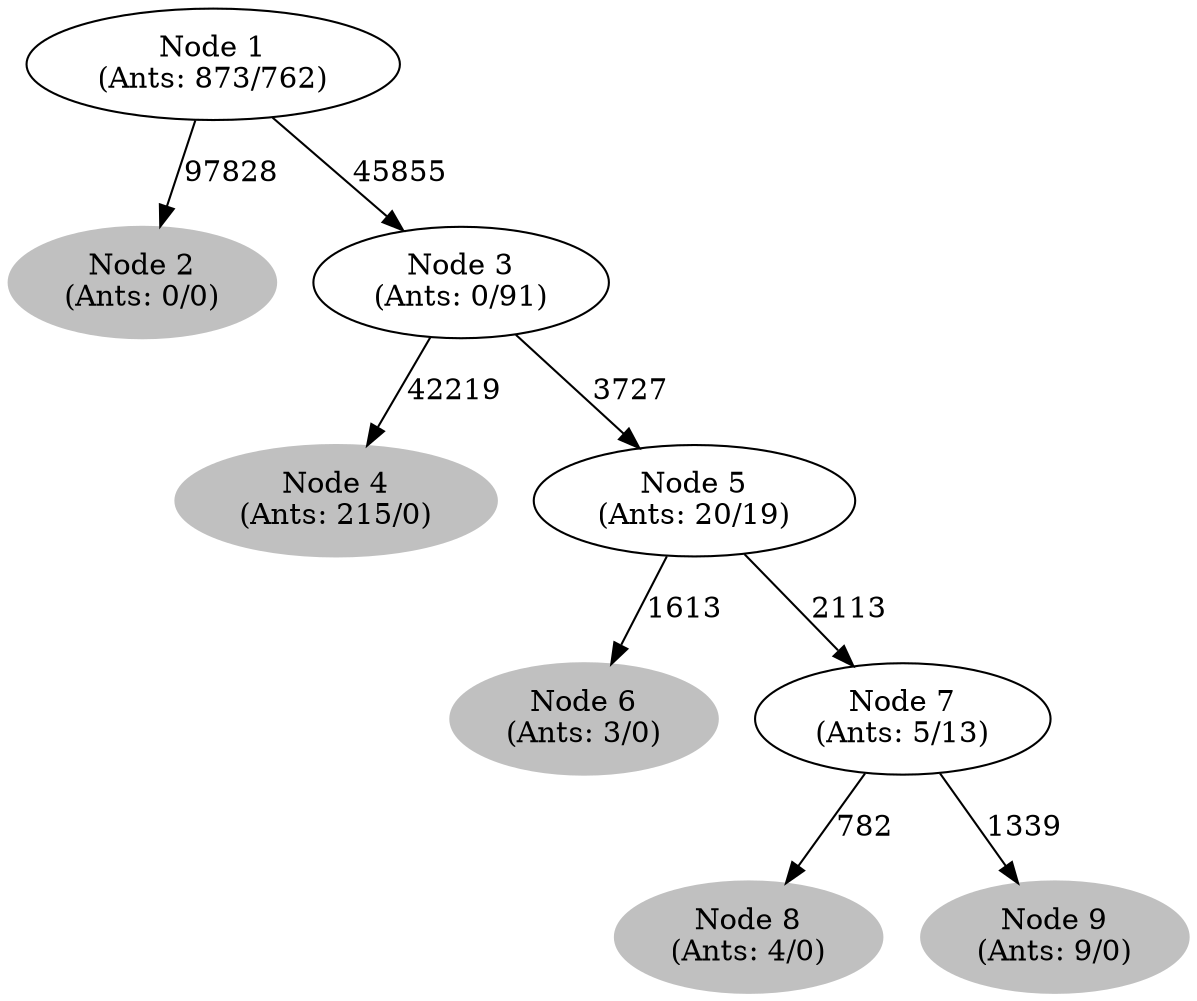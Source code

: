 digraph G {
	
	 "Node 2\n(Ants: 0/0)" [style=filled,color="gray"];
	"Node 1\n(Ants: 873/762)" -> "Node 2\n(Ants: 0/0)" [label=97828];
	 "Node 1\n(Ants: 873/762)" -> "Node 3\n(Ants: 0/91)" [label=45855];
	 "Node 4\n(Ants: 215/0)" [style=filled,color="gray"];
	"Node 3\n(Ants: 0/91)" -> "Node 4\n(Ants: 215/0)" [label=42219];
	 "Node 3\n(Ants: 0/91)" -> "Node 5\n(Ants: 20/19)" [label=3727];
	 "Node 6\n(Ants: 3/0)" [style=filled,color="gray"];
	"Node 5\n(Ants: 20/19)" -> "Node 6\n(Ants: 3/0)" [label=1613];
	 "Node 5\n(Ants: 20/19)" -> "Node 7\n(Ants: 5/13)" [label=2113];
	 "Node 8\n(Ants: 4/0)" [style=filled,color="gray"];
	"Node 7\n(Ants: 5/13)" -> "Node 8\n(Ants: 4/0)" [label=782];
	 "Node 9\n(Ants: 9/0)" [style=filled,color="gray"];
	"Node 7\n(Ants: 5/13)" -> "Node 9\n(Ants: 9/0)" [label=1339];
	 
}
